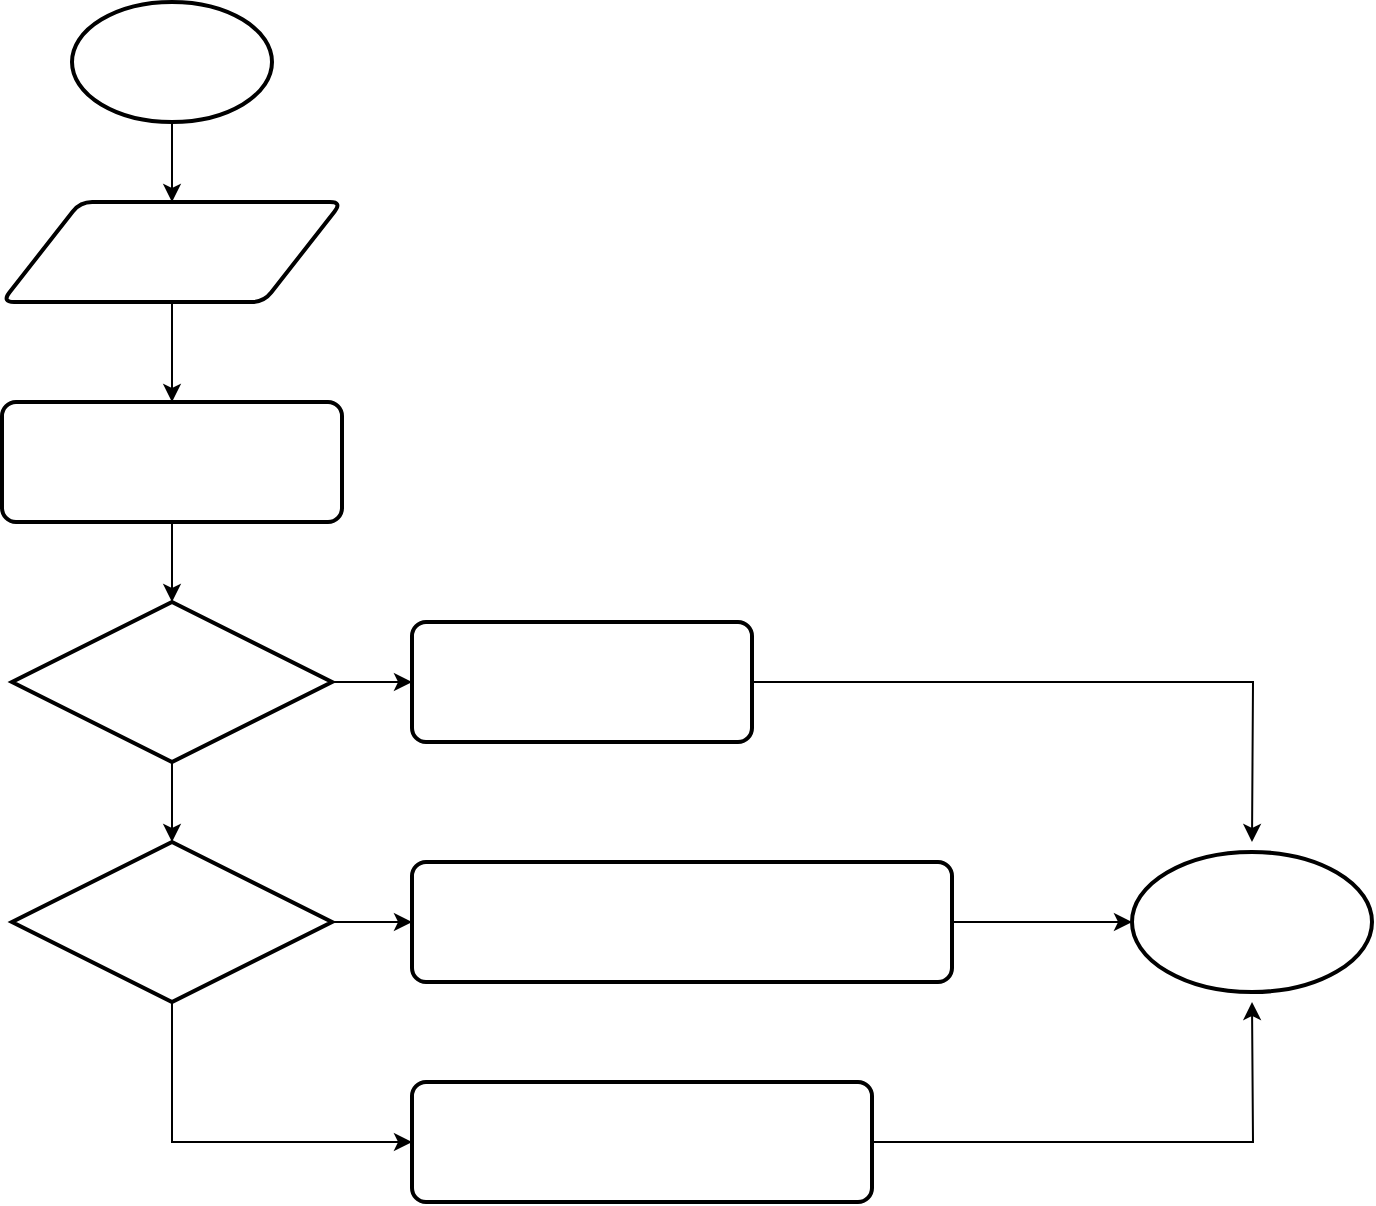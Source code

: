 <mxfile version="25.0.2">
  <diagram name="Page-1" id="SAJuzJpUicz_NdNRBmkV">
    <mxGraphModel dx="630" dy="866" grid="1" gridSize="10" guides="1" tooltips="1" connect="1" arrows="1" fold="1" page="1" pageScale="1" pageWidth="850" pageHeight="1100" math="0" shadow="0">
      <root>
        <mxCell id="0" />
        <mxCell id="1" parent="0" />
        <mxCell id="aoKa_XFCQUV2A6NjJ6iD-30" value="true" style="text;strokeColor=none;align=center;fillColor=none;html=1;verticalAlign=middle;whiteSpace=wrap;rounded=0;fontColor=#ffffff;" parent="1" vertex="1">
          <mxGeometry x="1040" y="330" width="100" height="30" as="geometry" />
        </mxCell>
        <mxCell id="aoKa_XFCQUV2A6NjJ6iD-33" value="false" style="text;strokeColor=none;align=center;fillColor=none;html=1;verticalAlign=middle;whiteSpace=wrap;rounded=0;fontColor=#FFFFFF;" parent="1" vertex="1">
          <mxGeometry x="915" y="402.5" width="100" height="30" as="geometry" />
        </mxCell>
        <mxCell id="SYZfZ82PZNANb1fpEGAY-15" value="" style="edgeStyle=orthogonalEdgeStyle;rounded=0;orthogonalLoop=1;jettySize=auto;html=1;" edge="1" parent="1" source="SYZfZ82PZNANb1fpEGAY-1" target="SYZfZ82PZNANb1fpEGAY-2">
          <mxGeometry relative="1" as="geometry" />
        </mxCell>
        <mxCell id="SYZfZ82PZNANb1fpEGAY-1" value="&lt;span style=&quot;color: rgb(255, 255, 255);&quot;&gt;Start&lt;/span&gt;" style="strokeWidth=2;html=1;shape=mxgraph.flowchart.start_1;whiteSpace=wrap;" vertex="1" parent="1">
          <mxGeometry x="950" y="20" width="100" height="60" as="geometry" />
        </mxCell>
        <mxCell id="SYZfZ82PZNANb1fpEGAY-14" value="" style="edgeStyle=orthogonalEdgeStyle;rounded=0;orthogonalLoop=1;jettySize=auto;html=1;" edge="1" parent="1" source="SYZfZ82PZNANb1fpEGAY-2" target="SYZfZ82PZNANb1fpEGAY-3">
          <mxGeometry relative="1" as="geometry" />
        </mxCell>
        <mxCell id="SYZfZ82PZNANb1fpEGAY-2" value="&lt;span style=&quot;color: rgb(255, 255, 255);&quot;&gt;Nhập a, b, c&lt;/span&gt;" style="shape=parallelogram;html=1;strokeWidth=2;perimeter=parallelogramPerimeter;whiteSpace=wrap;rounded=1;arcSize=12;size=0.23;" vertex="1" parent="1">
          <mxGeometry x="915" y="120" width="170" height="50" as="geometry" />
        </mxCell>
        <mxCell id="SYZfZ82PZNANb1fpEGAY-16" value="" style="edgeStyle=orthogonalEdgeStyle;rounded=0;orthogonalLoop=1;jettySize=auto;html=1;" edge="1" parent="1" source="SYZfZ82PZNANb1fpEGAY-3" target="SYZfZ82PZNANb1fpEGAY-4">
          <mxGeometry relative="1" as="geometry" />
        </mxCell>
        <mxCell id="SYZfZ82PZNANb1fpEGAY-3" value="&lt;span style=&quot;color: rgb(255, 255, 255);&quot;&gt;delta= b*b -4*a*c&lt;/span&gt;" style="rounded=1;whiteSpace=wrap;html=1;absoluteArcSize=1;arcSize=14;strokeWidth=2;" vertex="1" parent="1">
          <mxGeometry x="915" y="220" width="170" height="60" as="geometry" />
        </mxCell>
        <mxCell id="SYZfZ82PZNANb1fpEGAY-10" value="" style="edgeStyle=orthogonalEdgeStyle;rounded=0;orthogonalLoop=1;jettySize=auto;html=1;" edge="1" parent="1" source="SYZfZ82PZNANb1fpEGAY-4" target="SYZfZ82PZNANb1fpEGAY-6">
          <mxGeometry relative="1" as="geometry" />
        </mxCell>
        <mxCell id="SYZfZ82PZNANb1fpEGAY-17" value="" style="edgeStyle=orthogonalEdgeStyle;rounded=0;orthogonalLoop=1;jettySize=auto;html=1;" edge="1" parent="1" source="SYZfZ82PZNANb1fpEGAY-4" target="SYZfZ82PZNANb1fpEGAY-5">
          <mxGeometry relative="1" as="geometry" />
        </mxCell>
        <mxCell id="SYZfZ82PZNANb1fpEGAY-4" value="&lt;span style=&quot;color: rgb(255, 255, 255);&quot;&gt;delta&amp;lt;0&lt;/span&gt;" style="strokeWidth=2;html=1;shape=mxgraph.flowchart.decision;whiteSpace=wrap;" vertex="1" parent="1">
          <mxGeometry x="920" y="320" width="160" height="80" as="geometry" />
        </mxCell>
        <mxCell id="SYZfZ82PZNANb1fpEGAY-11" value="" style="edgeStyle=orthogonalEdgeStyle;rounded=0;orthogonalLoop=1;jettySize=auto;html=1;" edge="1" parent="1" source="SYZfZ82PZNANb1fpEGAY-5" target="SYZfZ82PZNANb1fpEGAY-7">
          <mxGeometry relative="1" as="geometry" />
        </mxCell>
        <mxCell id="SYZfZ82PZNANb1fpEGAY-12" style="edgeStyle=orthogonalEdgeStyle;rounded=0;orthogonalLoop=1;jettySize=auto;html=1;entryX=0;entryY=0.5;entryDx=0;entryDy=0;" edge="1" parent="1" source="SYZfZ82PZNANb1fpEGAY-5" target="SYZfZ82PZNANb1fpEGAY-8">
          <mxGeometry relative="1" as="geometry">
            <mxPoint x="1050" y="680" as="targetPoint" />
            <Array as="points">
              <mxPoint x="1000" y="590" />
            </Array>
          </mxGeometry>
        </mxCell>
        <mxCell id="SYZfZ82PZNANb1fpEGAY-5" value="&lt;span style=&quot;color: rgb(255, 255, 255);&quot;&gt;delta=0&lt;/span&gt;" style="strokeWidth=2;html=1;shape=mxgraph.flowchart.decision;whiteSpace=wrap;" vertex="1" parent="1">
          <mxGeometry x="920" y="440" width="160" height="80" as="geometry" />
        </mxCell>
        <mxCell id="SYZfZ82PZNANb1fpEGAY-18" style="edgeStyle=orthogonalEdgeStyle;rounded=0;orthogonalLoop=1;jettySize=auto;html=1;" edge="1" parent="1" source="SYZfZ82PZNANb1fpEGAY-6">
          <mxGeometry relative="1" as="geometry">
            <mxPoint x="1540" y="440" as="targetPoint" />
          </mxGeometry>
        </mxCell>
        <mxCell id="SYZfZ82PZNANb1fpEGAY-6" value="&lt;span style=&quot;color: rgb(255, 255, 255);&quot;&gt;Phương trình vô nghiệm&lt;/span&gt;" style="rounded=1;whiteSpace=wrap;html=1;absoluteArcSize=1;arcSize=14;strokeWidth=2;" vertex="1" parent="1">
          <mxGeometry x="1120" y="330" width="170" height="60" as="geometry" />
        </mxCell>
        <mxCell id="SYZfZ82PZNANb1fpEGAY-19" value="" style="edgeStyle=orthogonalEdgeStyle;rounded=0;orthogonalLoop=1;jettySize=auto;html=1;" edge="1" parent="1" source="SYZfZ82PZNANb1fpEGAY-7" target="SYZfZ82PZNANb1fpEGAY-9">
          <mxGeometry relative="1" as="geometry" />
        </mxCell>
        <mxCell id="SYZfZ82PZNANb1fpEGAY-7" value="&lt;span style=&quot;color: rgb(255, 255, 255);&quot;&gt;Phương trình có nghiệm kép. x1=x2=(-b)/2a&lt;/span&gt;" style="rounded=1;whiteSpace=wrap;html=1;absoluteArcSize=1;arcSize=14;strokeWidth=2;" vertex="1" parent="1">
          <mxGeometry x="1120" y="450" width="270" height="60" as="geometry" />
        </mxCell>
        <mxCell id="SYZfZ82PZNANb1fpEGAY-20" style="edgeStyle=orthogonalEdgeStyle;rounded=0;orthogonalLoop=1;jettySize=auto;html=1;" edge="1" parent="1" source="SYZfZ82PZNANb1fpEGAY-8">
          <mxGeometry relative="1" as="geometry">
            <mxPoint x="1540" y="520" as="targetPoint" />
          </mxGeometry>
        </mxCell>
        <mxCell id="SYZfZ82PZNANb1fpEGAY-8" value="&lt;span style=&quot;color: rgb(255, 255, 255);&quot;&gt;Phương trình có 2 nghiệm phân biệt&lt;/span&gt;&lt;br style=&quot;color: rgb(255, 255, 255);&quot;&gt;&lt;div style=&quot;color: rgb(255, 255, 255);&quot;&gt;&amp;nbsp;x1 = (-b + sqrt(delta) / 2a)&lt;/div&gt;&lt;div style=&quot;color: rgb(255, 255, 255);&quot;&gt;&amp;nbsp;x2 = (-b - sqrt(delta) / 2a)&lt;/div&gt;" style="rounded=1;whiteSpace=wrap;html=1;absoluteArcSize=1;arcSize=14;strokeWidth=2;" vertex="1" parent="1">
          <mxGeometry x="1120" y="560" width="230" height="60" as="geometry" />
        </mxCell>
        <mxCell id="SYZfZ82PZNANb1fpEGAY-9" value="&lt;span style=&quot;color: rgb(255, 255, 255);&quot;&gt;End&lt;/span&gt;" style="strokeWidth=2;html=1;shape=mxgraph.flowchart.start_1;whiteSpace=wrap;" vertex="1" parent="1">
          <mxGeometry x="1480" y="445" width="120" height="70" as="geometry" />
        </mxCell>
        <mxCell id="SYZfZ82PZNANb1fpEGAY-23" value="true" style="text;strokeColor=none;align=center;fillColor=none;html=1;verticalAlign=middle;whiteSpace=wrap;rounded=0;fontColor=#ffffff;" vertex="1" parent="1">
          <mxGeometry x="1040" y="450" width="100" height="30" as="geometry" />
        </mxCell>
        <mxCell id="SYZfZ82PZNANb1fpEGAY-24" value="false" style="text;strokeColor=none;align=center;fillColor=none;html=1;verticalAlign=middle;whiteSpace=wrap;rounded=0;fontColor=#FFFFFF;" vertex="1" parent="1">
          <mxGeometry x="980" y="550" width="100" height="30" as="geometry" />
        </mxCell>
      </root>
    </mxGraphModel>
  </diagram>
</mxfile>
